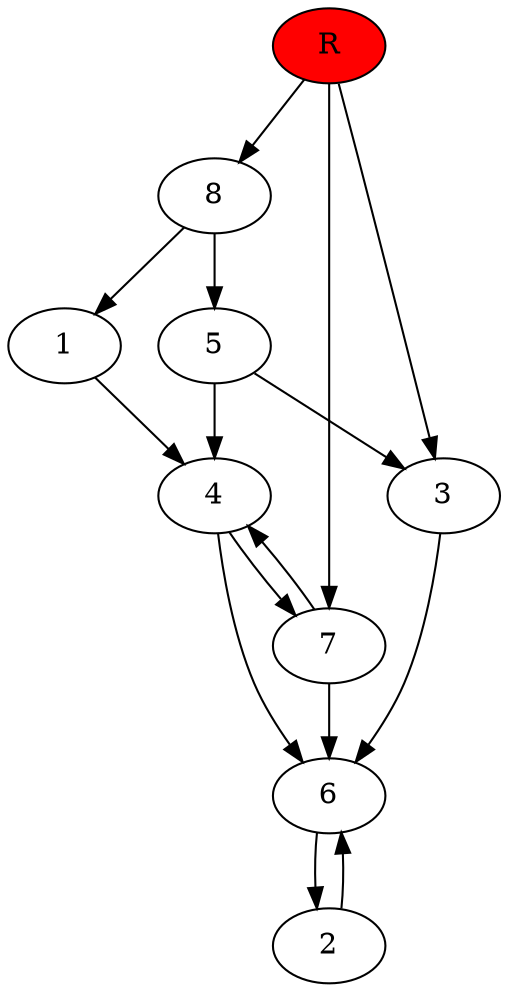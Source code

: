 digraph prb24835 {
	1
	2
	3
	4
	5
	6
	7
	8
	R [fillcolor="#ff0000" style=filled]
	1 -> 4
	2 -> 6
	3 -> 6
	4 -> 6
	4 -> 7
	5 -> 3
	5 -> 4
	6 -> 2
	7 -> 4
	7 -> 6
	8 -> 1
	8 -> 5
	R -> 3
	R -> 7
	R -> 8
}
